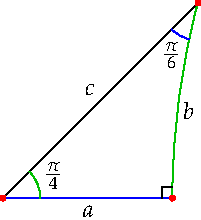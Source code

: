 settings.tex="pdflatex";

texpreamble("\usepackage{amsmath}
\usepackage{amsthm,amssymb}
\usepackage{mathpazo}
\usepackage[svgnames]{xcolor}
");
import graph;

size(110);

path c=unitcircle;

pair cent(pair p, pair q){
	real A[][]={{p.x,p.y},{q.x,q.y}};
	real[] b={p.x^2+p.y^2+1,q.x^2+q.y^2+1};
	real[] c=0.5*solve(A,b);
	return (c[0],c[1]);
	}

real rad(pair p, pair q){
	real l=dot(cent(p,q),cent(p,q));
	return sqrt(l-1);
	}
	
void circ(pair p, pair q, pen pen){
	real paral=p.x*q.y-p.y*q.x;
	if(paral==0){draw(p--q);}
	else{
	draw(arc(cent(p,q),rad(p,q),min(degrees(p-cent(p,q)),degrees(q-cent(p,q))),max(degrees(p-cent(p,q)),degrees(q-cent(p,q)))), pen);
	}
	}
	
void extcirc(pair p, pair q){
	real paral=p.x*q.y-p.y*q.x;
	if(paral==0){draw(unit(p)--(-unit(p))); draw(unit(q)--(-unit(q)));}
	else{
	picture pic;
	draw(pic,shift(cent(p,q))*scale(rad(p,q))*unitcircle);
	clip(pic,unitcircle);
	add(pic);
	}
	}

//filldraw(c,grey+opacity(0.2),white);

pair O=(0,0);
real p=sqrt(5-2*sqrt(6));
real q=sqrt(2-sqrt(3));
pair P=p*dir(0);
pair Q=q*dir(45);

circ(Q,P,heavygreen);
draw(P--(0,0)--Q);



draw(Label("$a$",black),(0,0)--P,blue);
draw(Label("$c$",black),Q--(0,0));
draw(P-(0.02,0)--P+(-0.02,0.02)--P+(0,0.02));
label("$b$",0.45(P+Q)+0.04E);


draw(Label("$\frac\pi 4$",black),arc(O,0.07,0,45),heavygreen);
draw(Label("$\frac\pi 6$",black),arc(Q,0.07,225,256),blue);


dot(P,red);
dot(Q,red);
dot((0,0),red);
